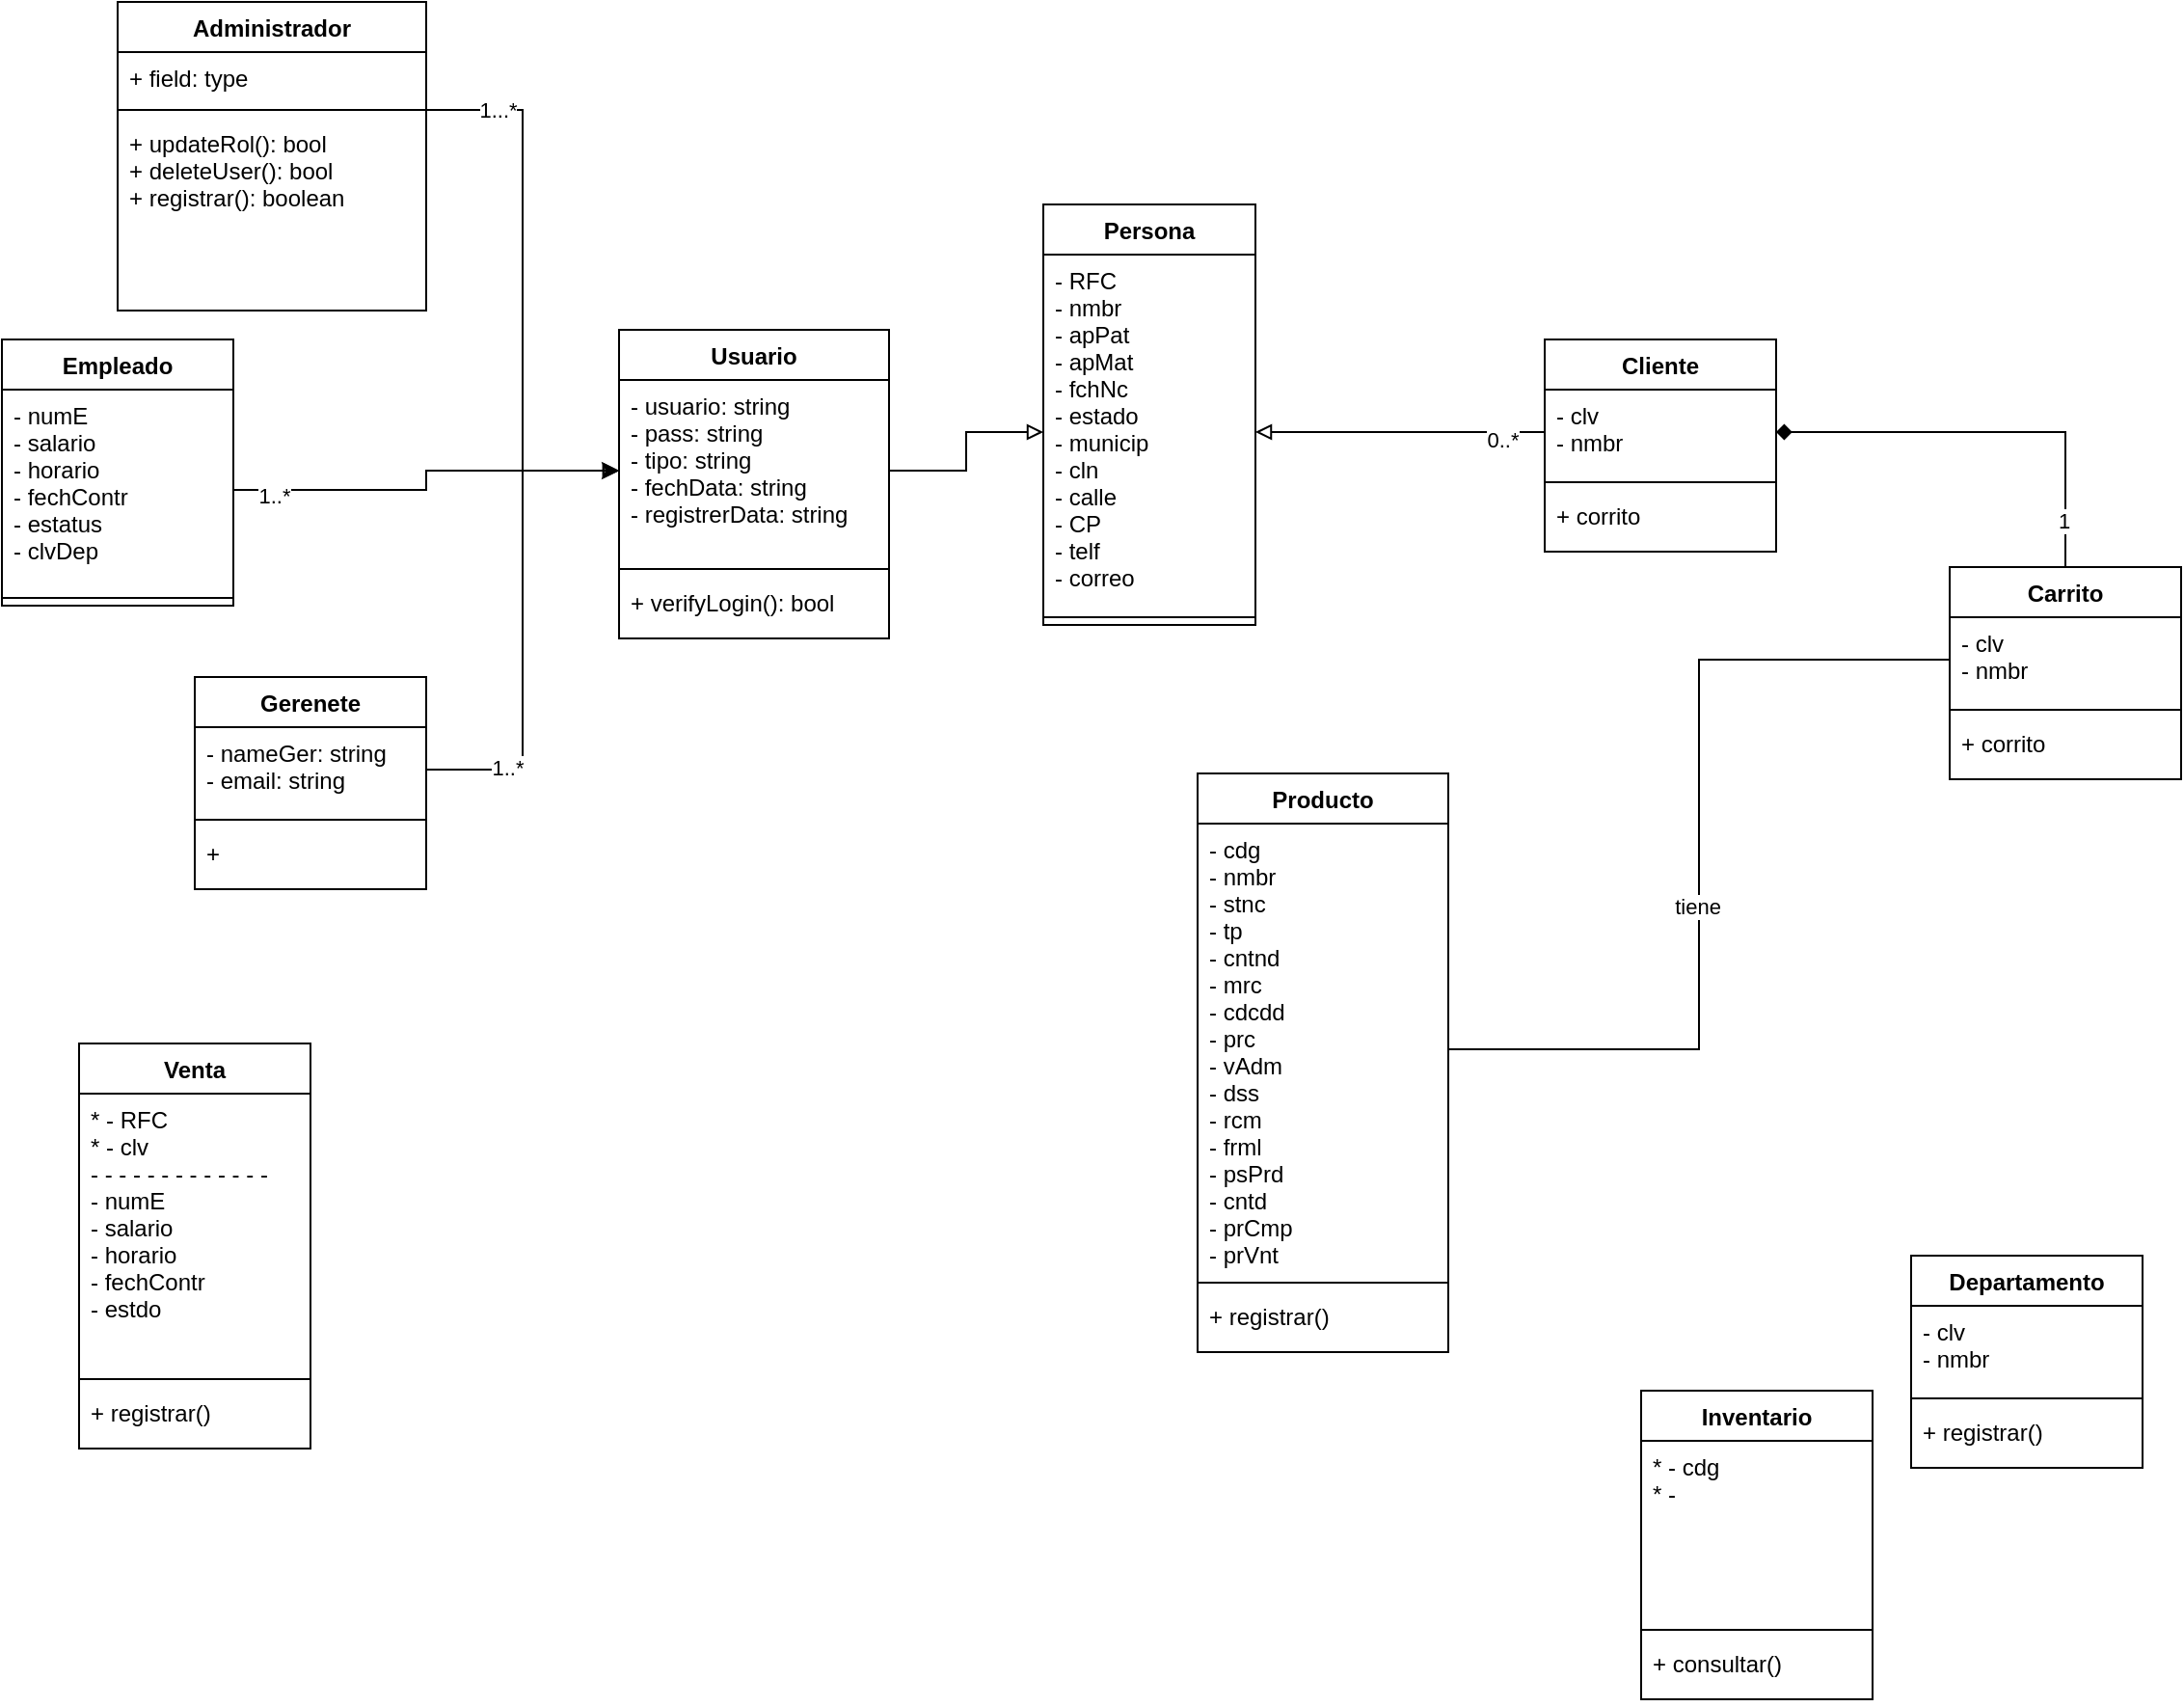 <mxfile version="13.9.9" type="device"><diagram id="C5RBs43oDa-KdzZeNtuy" name="Page-1"><mxGraphModel dx="1422" dy="822" grid="1" gridSize="10" guides="1" tooltips="1" connect="1" arrows="1" fold="1" page="1" pageScale="1" pageWidth="1200" pageHeight="1920" math="0" shadow="0"><root><mxCell id="WIyWlLk6GJQsqaUBKTNV-0"/><mxCell id="WIyWlLk6GJQsqaUBKTNV-1" parent="WIyWlLk6GJQsqaUBKTNV-0"/><mxCell id="BaCEyNboS5RZvmpGc6uC-442" value="Producto" style="swimlane;fontStyle=1;align=center;verticalAlign=top;childLayout=stackLayout;horizontal=1;startSize=26;horizontalStack=0;resizeParent=1;resizeParentMax=0;resizeLast=0;collapsible=1;marginBottom=0;" parent="WIyWlLk6GJQsqaUBKTNV-1" vertex="1"><mxGeometry x="650" y="410" width="130" height="300" as="geometry"/></mxCell><mxCell id="BaCEyNboS5RZvmpGc6uC-443" value="- cdg&#10;- nmbr&#10;- stnc&#10;- tp&#10;- cntnd&#10;- mrc&#10;- cdcdd&#10;- prc&#10;- vAdm&#10;- dss&#10;- rcm&#10;- frml&#10;- psPrd&#10;- cntd&#10;- prCmp&#10;- prVnt" style="text;strokeColor=none;fillColor=none;align=left;verticalAlign=top;spacingLeft=4;spacingRight=4;overflow=hidden;rotatable=0;points=[[0,0.5],[1,0.5]];portConstraint=eastwest;" parent="BaCEyNboS5RZvmpGc6uC-442" vertex="1"><mxGeometry y="26" width="130" height="234" as="geometry"/></mxCell><mxCell id="BaCEyNboS5RZvmpGc6uC-444" value="" style="line;strokeWidth=1;fillColor=none;align=left;verticalAlign=middle;spacingTop=-1;spacingLeft=3;spacingRight=3;rotatable=0;labelPosition=right;points=[];portConstraint=eastwest;" parent="BaCEyNboS5RZvmpGc6uC-442" vertex="1"><mxGeometry y="260" width="130" height="8" as="geometry"/></mxCell><mxCell id="BaCEyNboS5RZvmpGc6uC-445" value="+ registrar()" style="text;strokeColor=none;fillColor=none;align=left;verticalAlign=top;spacingLeft=4;spacingRight=4;overflow=hidden;rotatable=0;points=[[0,0.5],[1,0.5]];portConstraint=eastwest;" parent="BaCEyNboS5RZvmpGc6uC-442" vertex="1"><mxGeometry y="268" width="130" height="32" as="geometry"/></mxCell><mxCell id="BaCEyNboS5RZvmpGc6uC-451" value="Persona" style="swimlane;fontStyle=1;align=center;verticalAlign=top;childLayout=stackLayout;horizontal=1;startSize=26;horizontalStack=0;resizeParent=1;resizeParentMax=0;resizeLast=0;collapsible=1;marginBottom=0;" parent="WIyWlLk6GJQsqaUBKTNV-1" vertex="1"><mxGeometry x="570" y="115" width="110" height="218" as="geometry"/></mxCell><mxCell id="BaCEyNboS5RZvmpGc6uC-452" value="- RFC&#10;- nmbr&#10;- apPat&#10;- apMat&#10;- fchNc&#10;- estado&#10;- municip&#10;- cln&#10;- calle&#10;- CP&#10;- telf&#10;- correo" style="text;strokeColor=none;fillColor=none;align=left;verticalAlign=top;spacingLeft=4;spacingRight=4;overflow=hidden;rotatable=0;points=[[0,0.5],[1,0.5]];portConstraint=eastwest;" parent="BaCEyNboS5RZvmpGc6uC-451" vertex="1"><mxGeometry y="26" width="110" height="184" as="geometry"/></mxCell><mxCell id="BaCEyNboS5RZvmpGc6uC-453" value="" style="line;strokeWidth=1;fillColor=none;align=left;verticalAlign=middle;spacingTop=-1;spacingLeft=3;spacingRight=3;rotatable=0;labelPosition=right;points=[];portConstraint=eastwest;" parent="BaCEyNboS5RZvmpGc6uC-451" vertex="1"><mxGeometry y="210" width="110" height="8" as="geometry"/></mxCell><mxCell id="BaCEyNboS5RZvmpGc6uC-455" value="Departamento" style="swimlane;fontStyle=1;align=center;verticalAlign=top;childLayout=stackLayout;horizontal=1;startSize=26;horizontalStack=0;resizeParent=1;resizeParentMax=0;resizeLast=0;collapsible=1;marginBottom=0;" parent="WIyWlLk6GJQsqaUBKTNV-1" vertex="1"><mxGeometry x="1020" y="660" width="120" height="110" as="geometry"/></mxCell><mxCell id="BaCEyNboS5RZvmpGc6uC-456" value="- clv&#10;- nmbr" style="text;strokeColor=none;fillColor=none;align=left;verticalAlign=top;spacingLeft=4;spacingRight=4;overflow=hidden;rotatable=0;points=[[0,0.5],[1,0.5]];portConstraint=eastwest;" parent="BaCEyNboS5RZvmpGc6uC-455" vertex="1"><mxGeometry y="26" width="120" height="44" as="geometry"/></mxCell><mxCell id="BaCEyNboS5RZvmpGc6uC-457" value="" style="line;strokeWidth=1;fillColor=none;align=left;verticalAlign=middle;spacingTop=-1;spacingLeft=3;spacingRight=3;rotatable=0;labelPosition=right;points=[];portConstraint=eastwest;" parent="BaCEyNboS5RZvmpGc6uC-455" vertex="1"><mxGeometry y="70" width="120" height="8" as="geometry"/></mxCell><mxCell id="BaCEyNboS5RZvmpGc6uC-458" value="+ registrar()" style="text;strokeColor=none;fillColor=none;align=left;verticalAlign=top;spacingLeft=4;spacingRight=4;overflow=hidden;rotatable=0;points=[[0,0.5],[1,0.5]];portConstraint=eastwest;" parent="BaCEyNboS5RZvmpGc6uC-455" vertex="1"><mxGeometry y="78" width="120" height="32" as="geometry"/></mxCell><mxCell id="L8nbFCrsPqiIjjCwrDVd-5" value="Empleado" style="swimlane;fontStyle=1;align=center;verticalAlign=top;childLayout=stackLayout;horizontal=1;startSize=26;horizontalStack=0;resizeParent=1;resizeParentMax=0;resizeLast=0;collapsible=1;marginBottom=0;" parent="WIyWlLk6GJQsqaUBKTNV-1" vertex="1"><mxGeometry x="30" y="185" width="120" height="138" as="geometry"/></mxCell><mxCell id="L8nbFCrsPqiIjjCwrDVd-6" value="- numE&#10;- salario&#10;- horario&#10;- fechContr&#10;- estatus&#10;- clvDep" style="text;strokeColor=none;fillColor=none;align=left;verticalAlign=top;spacingLeft=4;spacingRight=4;overflow=hidden;rotatable=0;points=[[0,0.5],[1,0.5]];portConstraint=eastwest;" parent="L8nbFCrsPqiIjjCwrDVd-5" vertex="1"><mxGeometry y="26" width="120" height="104" as="geometry"/></mxCell><mxCell id="L8nbFCrsPqiIjjCwrDVd-7" value="" style="line;strokeWidth=1;fillColor=none;align=left;verticalAlign=middle;spacingTop=-1;spacingLeft=3;spacingRight=3;rotatable=0;labelPosition=right;points=[];portConstraint=eastwest;" parent="L8nbFCrsPqiIjjCwrDVd-5" vertex="1"><mxGeometry y="130" width="120" height="8" as="geometry"/></mxCell><mxCell id="L8nbFCrsPqiIjjCwrDVd-11" value="Venta" style="swimlane;fontStyle=1;align=center;verticalAlign=top;childLayout=stackLayout;horizontal=1;startSize=26;horizontalStack=0;resizeParent=1;resizeParentMax=0;resizeLast=0;collapsible=1;marginBottom=0;" parent="WIyWlLk6GJQsqaUBKTNV-1" vertex="1"><mxGeometry x="70" y="550" width="120" height="210" as="geometry"/></mxCell><mxCell id="L8nbFCrsPqiIjjCwrDVd-12" value="* - RFC&#10;* - clv&#10;- - - - - - - - - - - - - &#10;- numE&#10;- salario&#10;- horario&#10;- fechContr&#10;- estdo&#10;" style="text;strokeColor=none;fillColor=none;align=left;verticalAlign=top;spacingLeft=4;spacingRight=4;overflow=hidden;rotatable=0;points=[[0,0.5],[1,0.5]];portConstraint=eastwest;" parent="L8nbFCrsPqiIjjCwrDVd-11" vertex="1"><mxGeometry y="26" width="120" height="144" as="geometry"/></mxCell><mxCell id="L8nbFCrsPqiIjjCwrDVd-13" value="" style="line;strokeWidth=1;fillColor=none;align=left;verticalAlign=middle;spacingTop=-1;spacingLeft=3;spacingRight=3;rotatable=0;labelPosition=right;points=[];portConstraint=eastwest;" parent="L8nbFCrsPqiIjjCwrDVd-11" vertex="1"><mxGeometry y="170" width="120" height="8" as="geometry"/></mxCell><mxCell id="L8nbFCrsPqiIjjCwrDVd-14" value="+ registrar()" style="text;strokeColor=none;fillColor=none;align=left;verticalAlign=top;spacingLeft=4;spacingRight=4;overflow=hidden;rotatable=0;points=[[0,0.5],[1,0.5]];portConstraint=eastwest;" parent="L8nbFCrsPqiIjjCwrDVd-11" vertex="1"><mxGeometry y="178" width="120" height="32" as="geometry"/></mxCell><mxCell id="L8nbFCrsPqiIjjCwrDVd-15" value="Inventario" style="swimlane;fontStyle=1;align=center;verticalAlign=top;childLayout=stackLayout;horizontal=1;startSize=26;horizontalStack=0;resizeParent=1;resizeParentMax=0;resizeLast=0;collapsible=1;marginBottom=0;" parent="WIyWlLk6GJQsqaUBKTNV-1" vertex="1"><mxGeometry x="880" y="730" width="120" height="160" as="geometry"/></mxCell><mxCell id="L8nbFCrsPqiIjjCwrDVd-16" value="* - cdg&#10;* - " style="text;strokeColor=none;fillColor=none;align=left;verticalAlign=top;spacingLeft=4;spacingRight=4;overflow=hidden;rotatable=0;points=[[0,0.5],[1,0.5]];portConstraint=eastwest;" parent="L8nbFCrsPqiIjjCwrDVd-15" vertex="1"><mxGeometry y="26" width="120" height="94" as="geometry"/></mxCell><mxCell id="L8nbFCrsPqiIjjCwrDVd-17" value="" style="line;strokeWidth=1;fillColor=none;align=left;verticalAlign=middle;spacingTop=-1;spacingLeft=3;spacingRight=3;rotatable=0;labelPosition=right;points=[];portConstraint=eastwest;" parent="L8nbFCrsPqiIjjCwrDVd-15" vertex="1"><mxGeometry y="120" width="120" height="8" as="geometry"/></mxCell><mxCell id="L8nbFCrsPqiIjjCwrDVd-18" value="+ consultar()" style="text;strokeColor=none;fillColor=none;align=left;verticalAlign=top;spacingLeft=4;spacingRight=4;overflow=hidden;rotatable=0;points=[[0,0.5],[1,0.5]];portConstraint=eastwest;" parent="L8nbFCrsPqiIjjCwrDVd-15" vertex="1"><mxGeometry y="128" width="120" height="32" as="geometry"/></mxCell><mxCell id="L8nbFCrsPqiIjjCwrDVd-27" value="Usuario" style="swimlane;fontStyle=1;align=center;verticalAlign=top;childLayout=stackLayout;horizontal=1;startSize=26;horizontalStack=0;resizeParent=1;resizeParentMax=0;resizeLast=0;collapsible=1;marginBottom=0;" parent="WIyWlLk6GJQsqaUBKTNV-1" vertex="1"><mxGeometry x="350" y="180" width="140" height="160" as="geometry"/></mxCell><mxCell id="L8nbFCrsPqiIjjCwrDVd-28" value="- usuario: string&#10;- pass: string&#10;- tipo: string&#10;- fechData: string&#10;- registrerData: string" style="text;strokeColor=none;fillColor=none;align=left;verticalAlign=top;spacingLeft=4;spacingRight=4;overflow=hidden;rotatable=0;points=[[0,0.5],[1,0.5]];portConstraint=eastwest;" parent="L8nbFCrsPqiIjjCwrDVd-27" vertex="1"><mxGeometry y="26" width="140" height="94" as="geometry"/></mxCell><mxCell id="L8nbFCrsPqiIjjCwrDVd-29" value="" style="line;strokeWidth=1;fillColor=none;align=left;verticalAlign=middle;spacingTop=-1;spacingLeft=3;spacingRight=3;rotatable=0;labelPosition=right;points=[];portConstraint=eastwest;" parent="L8nbFCrsPqiIjjCwrDVd-27" vertex="1"><mxGeometry y="120" width="140" height="8" as="geometry"/></mxCell><mxCell id="L8nbFCrsPqiIjjCwrDVd-30" value="+ verifyLogin(): bool" style="text;strokeColor=none;fillColor=none;align=left;verticalAlign=top;spacingLeft=4;spacingRight=4;overflow=hidden;rotatable=0;points=[[0,0.5],[1,0.5]];portConstraint=eastwest;" parent="L8nbFCrsPqiIjjCwrDVd-27" vertex="1"><mxGeometry y="128" width="140" height="32" as="geometry"/></mxCell><mxCell id="L8nbFCrsPqiIjjCwrDVd-52" style="edgeStyle=orthogonalEdgeStyle;rounded=0;orthogonalLoop=1;jettySize=auto;html=1;exitX=1;exitY=0.5;exitDx=0;exitDy=0;entryX=0;entryY=0.5;entryDx=0;entryDy=0;endArrow=block;endFill=0;" parent="WIyWlLk6GJQsqaUBKTNV-1" source="L8nbFCrsPqiIjjCwrDVd-28" target="BaCEyNboS5RZvmpGc6uC-452" edge="1"><mxGeometry relative="1" as="geometry"/></mxCell><mxCell id="L8nbFCrsPqiIjjCwrDVd-53" style="edgeStyle=orthogonalEdgeStyle;rounded=0;orthogonalLoop=1;jettySize=auto;html=1;exitX=1;exitY=0.5;exitDx=0;exitDy=0;entryX=0;entryY=0.5;entryDx=0;entryDy=0;endArrow=block;endFill=0;" parent="WIyWlLk6GJQsqaUBKTNV-1" source="L8nbFCrsPqiIjjCwrDVd-6" target="L8nbFCrsPqiIjjCwrDVd-28" edge="1"><mxGeometry relative="1" as="geometry"/></mxCell><mxCell id="8IflNQsOCcWYajec-lpx-4" value="1..*" style="edgeLabel;html=1;align=center;verticalAlign=middle;resizable=0;points=[];" vertex="1" connectable="0" parent="L8nbFCrsPqiIjjCwrDVd-53"><mxGeometry x="-0.8" y="-3" relative="1" as="geometry"><mxPoint as="offset"/></mxGeometry></mxCell><mxCell id="L8nbFCrsPqiIjjCwrDVd-56" value="Cliente" style="swimlane;fontStyle=1;align=center;verticalAlign=top;childLayout=stackLayout;horizontal=1;startSize=26;horizontalStack=0;resizeParent=1;resizeParentMax=0;resizeLast=0;collapsible=1;marginBottom=0;" parent="WIyWlLk6GJQsqaUBKTNV-1" vertex="1"><mxGeometry x="830" y="185" width="120" height="110" as="geometry"/></mxCell><mxCell id="L8nbFCrsPqiIjjCwrDVd-57" value="- clv&#10;- nmbr" style="text;strokeColor=none;fillColor=none;align=left;verticalAlign=top;spacingLeft=4;spacingRight=4;overflow=hidden;rotatable=0;points=[[0,0.5],[1,0.5]];portConstraint=eastwest;" parent="L8nbFCrsPqiIjjCwrDVd-56" vertex="1"><mxGeometry y="26" width="120" height="44" as="geometry"/></mxCell><mxCell id="L8nbFCrsPqiIjjCwrDVd-58" value="" style="line;strokeWidth=1;fillColor=none;align=left;verticalAlign=middle;spacingTop=-1;spacingLeft=3;spacingRight=3;rotatable=0;labelPosition=right;points=[];portConstraint=eastwest;" parent="L8nbFCrsPqiIjjCwrDVd-56" vertex="1"><mxGeometry y="70" width="120" height="8" as="geometry"/></mxCell><mxCell id="L8nbFCrsPqiIjjCwrDVd-59" value="+ corrito" style="text;strokeColor=none;fillColor=none;align=left;verticalAlign=top;spacingLeft=4;spacingRight=4;overflow=hidden;rotatable=0;points=[[0,0.5],[1,0.5]];portConstraint=eastwest;" parent="L8nbFCrsPqiIjjCwrDVd-56" vertex="1"><mxGeometry y="78" width="120" height="32" as="geometry"/></mxCell><mxCell id="L8nbFCrsPqiIjjCwrDVd-60" style="edgeStyle=orthogonalEdgeStyle;rounded=0;orthogonalLoop=1;jettySize=auto;html=1;entryX=1;entryY=0.5;entryDx=0;entryDy=0;endArrow=block;endFill=0;" parent="WIyWlLk6GJQsqaUBKTNV-1" source="L8nbFCrsPqiIjjCwrDVd-57" target="BaCEyNboS5RZvmpGc6uC-452" edge="1"><mxGeometry relative="1" as="geometry"/></mxCell><mxCell id="8IflNQsOCcWYajec-lpx-2" value="0..*" style="edgeLabel;html=1;align=center;verticalAlign=middle;resizable=0;points=[];" vertex="1" connectable="0" parent="L8nbFCrsPqiIjjCwrDVd-60"><mxGeometry x="-0.707" y="4" relative="1" as="geometry"><mxPoint as="offset"/></mxGeometry></mxCell><mxCell id="L8nbFCrsPqiIjjCwrDVd-62" value="Administrador" style="swimlane;fontStyle=1;align=center;verticalAlign=top;childLayout=stackLayout;horizontal=1;startSize=26;horizontalStack=0;resizeParent=1;resizeParentMax=0;resizeLast=0;collapsible=1;marginBottom=0;" parent="WIyWlLk6GJQsqaUBKTNV-1" vertex="1"><mxGeometry x="90" y="10" width="160" height="160" as="geometry"/></mxCell><mxCell id="L8nbFCrsPqiIjjCwrDVd-63" value="+ field: type" style="text;strokeColor=none;fillColor=none;align=left;verticalAlign=top;spacingLeft=4;spacingRight=4;overflow=hidden;rotatable=0;points=[[0,0.5],[1,0.5]];portConstraint=eastwest;" parent="L8nbFCrsPqiIjjCwrDVd-62" vertex="1"><mxGeometry y="26" width="160" height="26" as="geometry"/></mxCell><mxCell id="L8nbFCrsPqiIjjCwrDVd-64" value="" style="line;strokeWidth=1;fillColor=none;align=left;verticalAlign=middle;spacingTop=-1;spacingLeft=3;spacingRight=3;rotatable=0;labelPosition=right;points=[];portConstraint=eastwest;" parent="L8nbFCrsPqiIjjCwrDVd-62" vertex="1"><mxGeometry y="52" width="160" height="8" as="geometry"/></mxCell><mxCell id="L8nbFCrsPqiIjjCwrDVd-65" value="+ updateRol(): bool&#10;+ deleteUser(): bool&#10;+ registrar(): boolean" style="text;strokeColor=none;fillColor=none;align=left;verticalAlign=top;spacingLeft=4;spacingRight=4;overflow=hidden;rotatable=0;points=[[0,0.5],[1,0.5]];portConstraint=eastwest;" parent="L8nbFCrsPqiIjjCwrDVd-62" vertex="1"><mxGeometry y="60" width="160" height="100" as="geometry"/></mxCell><mxCell id="L8nbFCrsPqiIjjCwrDVd-68" style="edgeStyle=orthogonalEdgeStyle;rounded=0;orthogonalLoop=1;jettySize=auto;html=1;entryX=0;entryY=0.5;entryDx=0;entryDy=0;endArrow=block;endFill=0;" parent="WIyWlLk6GJQsqaUBKTNV-1" source="L8nbFCrsPqiIjjCwrDVd-64" target="L8nbFCrsPqiIjjCwrDVd-28" edge="1"><mxGeometry relative="1" as="geometry"/></mxCell><mxCell id="8IflNQsOCcWYajec-lpx-3" value="1...*" style="edgeLabel;html=1;align=center;verticalAlign=middle;resizable=0;points=[];" vertex="1" connectable="0" parent="L8nbFCrsPqiIjjCwrDVd-68"><mxGeometry x="-0.742" relative="1" as="geometry"><mxPoint as="offset"/></mxGeometry></mxCell><mxCell id="L8nbFCrsPqiIjjCwrDVd-70" value="Gerenete" style="swimlane;fontStyle=1;align=center;verticalAlign=top;childLayout=stackLayout;horizontal=1;startSize=26;horizontalStack=0;resizeParent=1;resizeParentMax=0;resizeLast=0;collapsible=1;marginBottom=0;" parent="WIyWlLk6GJQsqaUBKTNV-1" vertex="1"><mxGeometry x="130" y="360" width="120" height="110" as="geometry"/></mxCell><mxCell id="L8nbFCrsPqiIjjCwrDVd-71" value="- nameGer: string&#10;- email: string " style="text;strokeColor=none;fillColor=none;align=left;verticalAlign=top;spacingLeft=4;spacingRight=4;overflow=hidden;rotatable=0;points=[[0,0.5],[1,0.5]];portConstraint=eastwest;" parent="L8nbFCrsPqiIjjCwrDVd-70" vertex="1"><mxGeometry y="26" width="120" height="44" as="geometry"/></mxCell><mxCell id="L8nbFCrsPqiIjjCwrDVd-72" value="" style="line;strokeWidth=1;fillColor=none;align=left;verticalAlign=middle;spacingTop=-1;spacingLeft=3;spacingRight=3;rotatable=0;labelPosition=right;points=[];portConstraint=eastwest;" parent="L8nbFCrsPqiIjjCwrDVd-70" vertex="1"><mxGeometry y="70" width="120" height="8" as="geometry"/></mxCell><mxCell id="L8nbFCrsPqiIjjCwrDVd-73" value="+ " style="text;strokeColor=none;fillColor=none;align=left;verticalAlign=top;spacingLeft=4;spacingRight=4;overflow=hidden;rotatable=0;points=[[0,0.5],[1,0.5]];portConstraint=eastwest;" parent="L8nbFCrsPqiIjjCwrDVd-70" vertex="1"><mxGeometry y="78" width="120" height="32" as="geometry"/></mxCell><mxCell id="8IflNQsOCcWYajec-lpx-1" style="edgeStyle=orthogonalEdgeStyle;rounded=0;orthogonalLoop=1;jettySize=auto;html=1;exitX=1;exitY=0.5;exitDx=0;exitDy=0;entryX=0;entryY=0.5;entryDx=0;entryDy=0;" edge="1" parent="WIyWlLk6GJQsqaUBKTNV-1" source="L8nbFCrsPqiIjjCwrDVd-71" target="L8nbFCrsPqiIjjCwrDVd-28"><mxGeometry relative="1" as="geometry"/></mxCell><mxCell id="8IflNQsOCcWYajec-lpx-5" value="1..*" style="edgeLabel;html=1;align=center;verticalAlign=middle;resizable=0;points=[];" vertex="1" connectable="0" parent="8IflNQsOCcWYajec-lpx-1"><mxGeometry x="-0.671" y="1" relative="1" as="geometry"><mxPoint as="offset"/></mxGeometry></mxCell><mxCell id="8IflNQsOCcWYajec-lpx-11" style="edgeStyle=orthogonalEdgeStyle;rounded=0;orthogonalLoop=1;jettySize=auto;html=1;entryX=1;entryY=0.5;entryDx=0;entryDy=0;endArrow=diamond;endFill=1;" edge="1" parent="WIyWlLk6GJQsqaUBKTNV-1" source="8IflNQsOCcWYajec-lpx-6" target="L8nbFCrsPqiIjjCwrDVd-57"><mxGeometry relative="1" as="geometry"/></mxCell><mxCell id="8IflNQsOCcWYajec-lpx-12" value="1" style="edgeLabel;html=1;align=center;verticalAlign=middle;resizable=0;points=[];" vertex="1" connectable="0" parent="8IflNQsOCcWYajec-lpx-11"><mxGeometry x="-0.782" y="1" relative="1" as="geometry"><mxPoint as="offset"/></mxGeometry></mxCell><mxCell id="8IflNQsOCcWYajec-lpx-6" value="Carrito" style="swimlane;fontStyle=1;align=center;verticalAlign=top;childLayout=stackLayout;horizontal=1;startSize=26;horizontalStack=0;resizeParent=1;resizeParentMax=0;resizeLast=0;collapsible=1;marginBottom=0;" vertex="1" parent="WIyWlLk6GJQsqaUBKTNV-1"><mxGeometry x="1040" y="303" width="120" height="110" as="geometry"/></mxCell><mxCell id="8IflNQsOCcWYajec-lpx-7" value="- clv&#10;- nmbr" style="text;strokeColor=none;fillColor=none;align=left;verticalAlign=top;spacingLeft=4;spacingRight=4;overflow=hidden;rotatable=0;points=[[0,0.5],[1,0.5]];portConstraint=eastwest;" vertex="1" parent="8IflNQsOCcWYajec-lpx-6"><mxGeometry y="26" width="120" height="44" as="geometry"/></mxCell><mxCell id="8IflNQsOCcWYajec-lpx-8" value="" style="line;strokeWidth=1;fillColor=none;align=left;verticalAlign=middle;spacingTop=-1;spacingLeft=3;spacingRight=3;rotatable=0;labelPosition=right;points=[];portConstraint=eastwest;" vertex="1" parent="8IflNQsOCcWYajec-lpx-6"><mxGeometry y="70" width="120" height="8" as="geometry"/></mxCell><mxCell id="8IflNQsOCcWYajec-lpx-9" value="+ corrito" style="text;strokeColor=none;fillColor=none;align=left;verticalAlign=top;spacingLeft=4;spacingRight=4;overflow=hidden;rotatable=0;points=[[0,0.5],[1,0.5]];portConstraint=eastwest;" vertex="1" parent="8IflNQsOCcWYajec-lpx-6"><mxGeometry y="78" width="120" height="32" as="geometry"/></mxCell><mxCell id="8IflNQsOCcWYajec-lpx-13" style="edgeStyle=orthogonalEdgeStyle;rounded=0;orthogonalLoop=1;jettySize=auto;html=1;exitX=0;exitY=0.5;exitDx=0;exitDy=0;entryX=1;entryY=0.5;entryDx=0;entryDy=0;endArrow=none;endFill=0;" edge="1" parent="WIyWlLk6GJQsqaUBKTNV-1" source="8IflNQsOCcWYajec-lpx-7" target="BaCEyNboS5RZvmpGc6uC-443"><mxGeometry relative="1" as="geometry"/></mxCell><mxCell id="8IflNQsOCcWYajec-lpx-14" value="tiene" style="edgeLabel;html=1;align=center;verticalAlign=middle;resizable=0;points=[];" vertex="1" connectable="0" parent="8IflNQsOCcWYajec-lpx-13"><mxGeometry x="0.114" y="-1" relative="1" as="geometry"><mxPoint as="offset"/></mxGeometry></mxCell></root></mxGraphModel></diagram></mxfile>
